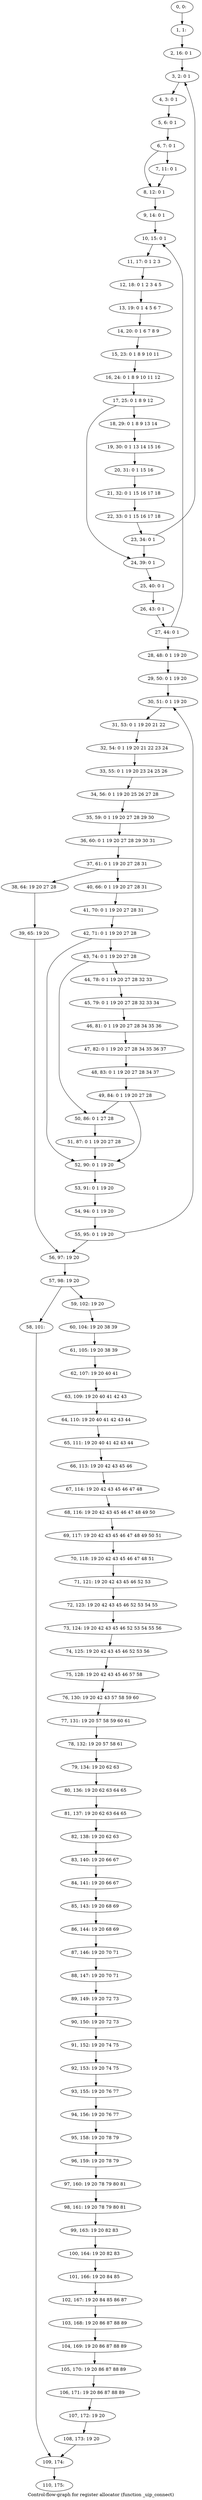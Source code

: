 digraph G {
graph [label="Control-flow-graph for register allocator (function _uip_connect)"]
0[label="0, 0: "];
1[label="1, 1: "];
2[label="2, 16: 0 1 "];
3[label="3, 2: 0 1 "];
4[label="4, 3: 0 1 "];
5[label="5, 6: 0 1 "];
6[label="6, 7: 0 1 "];
7[label="7, 11: 0 1 "];
8[label="8, 12: 0 1 "];
9[label="9, 14: 0 1 "];
10[label="10, 15: 0 1 "];
11[label="11, 17: 0 1 2 3 "];
12[label="12, 18: 0 1 2 3 4 5 "];
13[label="13, 19: 0 1 4 5 6 7 "];
14[label="14, 20: 0 1 6 7 8 9 "];
15[label="15, 23: 0 1 8 9 10 11 "];
16[label="16, 24: 0 1 8 9 10 11 12 "];
17[label="17, 25: 0 1 8 9 12 "];
18[label="18, 29: 0 1 8 9 13 14 "];
19[label="19, 30: 0 1 13 14 15 16 "];
20[label="20, 31: 0 1 15 16 "];
21[label="21, 32: 0 1 15 16 17 18 "];
22[label="22, 33: 0 1 15 16 17 18 "];
23[label="23, 34: 0 1 "];
24[label="24, 39: 0 1 "];
25[label="25, 40: 0 1 "];
26[label="26, 43: 0 1 "];
27[label="27, 44: 0 1 "];
28[label="28, 48: 0 1 19 20 "];
29[label="29, 50: 0 1 19 20 "];
30[label="30, 51: 0 1 19 20 "];
31[label="31, 53: 0 1 19 20 21 22 "];
32[label="32, 54: 0 1 19 20 21 22 23 24 "];
33[label="33, 55: 0 1 19 20 23 24 25 26 "];
34[label="34, 56: 0 1 19 20 25 26 27 28 "];
35[label="35, 59: 0 1 19 20 27 28 29 30 "];
36[label="36, 60: 0 1 19 20 27 28 29 30 31 "];
37[label="37, 61: 0 1 19 20 27 28 31 "];
38[label="38, 64: 19 20 27 28 "];
39[label="39, 65: 19 20 "];
40[label="40, 66: 0 1 19 20 27 28 31 "];
41[label="41, 70: 0 1 19 20 27 28 31 "];
42[label="42, 71: 0 1 19 20 27 28 "];
43[label="43, 74: 0 1 19 20 27 28 "];
44[label="44, 78: 0 1 19 20 27 28 32 33 "];
45[label="45, 79: 0 1 19 20 27 28 32 33 34 "];
46[label="46, 81: 0 1 19 20 27 28 34 35 36 "];
47[label="47, 82: 0 1 19 20 27 28 34 35 36 37 "];
48[label="48, 83: 0 1 19 20 27 28 34 37 "];
49[label="49, 84: 0 1 19 20 27 28 "];
50[label="50, 86: 0 1 27 28 "];
51[label="51, 87: 0 1 19 20 27 28 "];
52[label="52, 90: 0 1 19 20 "];
53[label="53, 91: 0 1 19 20 "];
54[label="54, 94: 0 1 19 20 "];
55[label="55, 95: 0 1 19 20 "];
56[label="56, 97: 19 20 "];
57[label="57, 98: 19 20 "];
58[label="58, 101: "];
59[label="59, 102: 19 20 "];
60[label="60, 104: 19 20 38 39 "];
61[label="61, 105: 19 20 38 39 "];
62[label="62, 107: 19 20 40 41 "];
63[label="63, 109: 19 20 40 41 42 43 "];
64[label="64, 110: 19 20 40 41 42 43 44 "];
65[label="65, 111: 19 20 40 41 42 43 44 "];
66[label="66, 113: 19 20 42 43 45 46 "];
67[label="67, 114: 19 20 42 43 45 46 47 48 "];
68[label="68, 116: 19 20 42 43 45 46 47 48 49 50 "];
69[label="69, 117: 19 20 42 43 45 46 47 48 49 50 51 "];
70[label="70, 118: 19 20 42 43 45 46 47 48 51 "];
71[label="71, 121: 19 20 42 43 45 46 52 53 "];
72[label="72, 123: 19 20 42 43 45 46 52 53 54 55 "];
73[label="73, 124: 19 20 42 43 45 46 52 53 54 55 56 "];
74[label="74, 125: 19 20 42 43 45 46 52 53 56 "];
75[label="75, 128: 19 20 42 43 45 46 57 58 "];
76[label="76, 130: 19 20 42 43 57 58 59 60 "];
77[label="77, 131: 19 20 57 58 59 60 61 "];
78[label="78, 132: 19 20 57 58 61 "];
79[label="79, 134: 19 20 62 63 "];
80[label="80, 136: 19 20 62 63 64 65 "];
81[label="81, 137: 19 20 62 63 64 65 "];
82[label="82, 138: 19 20 62 63 "];
83[label="83, 140: 19 20 66 67 "];
84[label="84, 141: 19 20 66 67 "];
85[label="85, 143: 19 20 68 69 "];
86[label="86, 144: 19 20 68 69 "];
87[label="87, 146: 19 20 70 71 "];
88[label="88, 147: 19 20 70 71 "];
89[label="89, 149: 19 20 72 73 "];
90[label="90, 150: 19 20 72 73 "];
91[label="91, 152: 19 20 74 75 "];
92[label="92, 153: 19 20 74 75 "];
93[label="93, 155: 19 20 76 77 "];
94[label="94, 156: 19 20 76 77 "];
95[label="95, 158: 19 20 78 79 "];
96[label="96, 159: 19 20 78 79 "];
97[label="97, 160: 19 20 78 79 80 81 "];
98[label="98, 161: 19 20 78 79 80 81 "];
99[label="99, 163: 19 20 82 83 "];
100[label="100, 164: 19 20 82 83 "];
101[label="101, 166: 19 20 84 85 "];
102[label="102, 167: 19 20 84 85 86 87 "];
103[label="103, 168: 19 20 86 87 88 89 "];
104[label="104, 169: 19 20 86 87 88 89 "];
105[label="105, 170: 19 20 86 87 88 89 "];
106[label="106, 171: 19 20 86 87 88 89 "];
107[label="107, 172: 19 20 "];
108[label="108, 173: 19 20 "];
109[label="109, 174: "];
110[label="110, 175: "];
0->1 ;
1->2 ;
2->3 ;
3->4 ;
4->5 ;
5->6 ;
6->7 ;
6->8 ;
7->8 ;
8->9 ;
9->10 ;
10->11 ;
11->12 ;
12->13 ;
13->14 ;
14->15 ;
15->16 ;
16->17 ;
17->18 ;
17->24 ;
18->19 ;
19->20 ;
20->21 ;
21->22 ;
22->23 ;
23->24 ;
23->3 ;
24->25 ;
25->26 ;
26->27 ;
27->28 ;
27->10 ;
28->29 ;
29->30 ;
30->31 ;
31->32 ;
32->33 ;
33->34 ;
34->35 ;
35->36 ;
36->37 ;
37->38 ;
37->40 ;
38->39 ;
39->56 ;
40->41 ;
41->42 ;
42->43 ;
42->52 ;
43->44 ;
43->50 ;
44->45 ;
45->46 ;
46->47 ;
47->48 ;
48->49 ;
49->50 ;
49->52 ;
50->51 ;
51->52 ;
52->53 ;
53->54 ;
54->55 ;
55->56 ;
55->30 ;
56->57 ;
57->58 ;
57->59 ;
58->109 ;
59->60 ;
60->61 ;
61->62 ;
62->63 ;
63->64 ;
64->65 ;
65->66 ;
66->67 ;
67->68 ;
68->69 ;
69->70 ;
70->71 ;
71->72 ;
72->73 ;
73->74 ;
74->75 ;
75->76 ;
76->77 ;
77->78 ;
78->79 ;
79->80 ;
80->81 ;
81->82 ;
82->83 ;
83->84 ;
84->85 ;
85->86 ;
86->87 ;
87->88 ;
88->89 ;
89->90 ;
90->91 ;
91->92 ;
92->93 ;
93->94 ;
94->95 ;
95->96 ;
96->97 ;
97->98 ;
98->99 ;
99->100 ;
100->101 ;
101->102 ;
102->103 ;
103->104 ;
104->105 ;
105->106 ;
106->107 ;
107->108 ;
108->109 ;
109->110 ;
}
